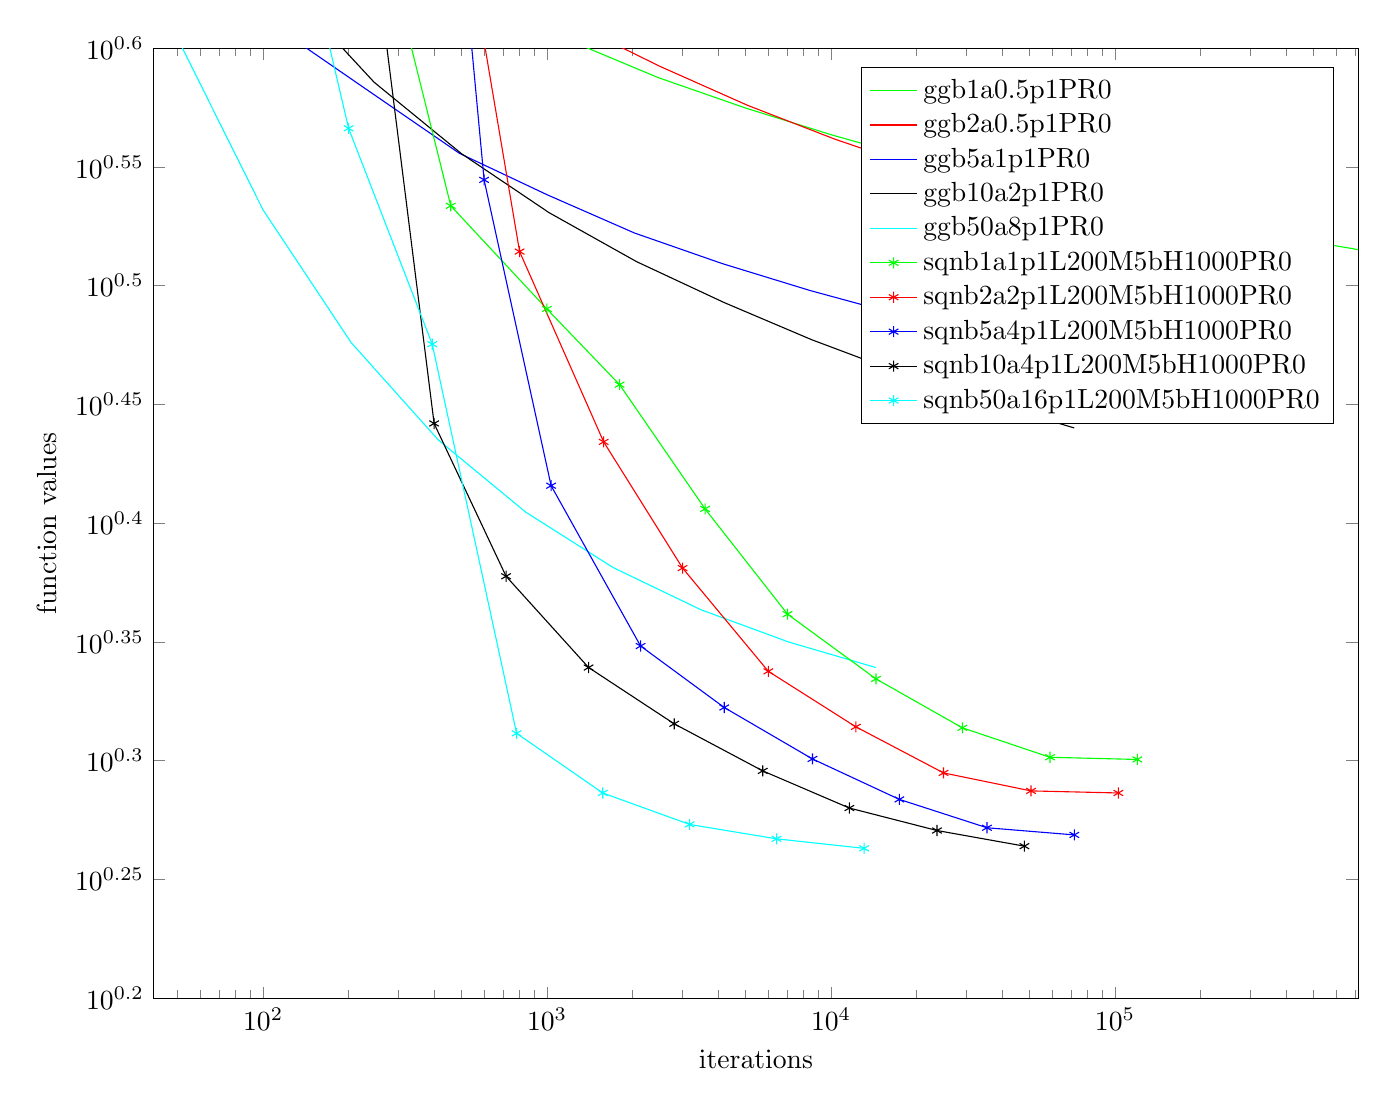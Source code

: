 % This file was created by matlab2tikz v0.4.6 running on MATLAB 8.2.
% Copyright (c) 2008--2014, Nico Schlömer <nico.schloemer@gmail.com>
% All rights reserved.
% Minimal pgfplots version: 1.3
% 
% The latest updates can be retrieved from
%   http://www.mathworks.com/matlabcentral/fileexchange/22022-matlab2tikz
% where you can also make suggestions and rate matlab2tikz.
% 
%
% defining custom colors
\definecolor{mycolor1}{rgb}{0.0,1.0,1.0}%
%
\begin{tikzpicture}

\begin{axis}[%
width=6.023in,
height=4.75in,
unbounded coords=jump,
scale only axis,
xmode=log,
xmin=0,
xmax=718530,
xminorticks=true,
xlabel={iterations},
ymode=log,
ymin=1.585,
ymax=3.981,
yminorticks=true,
ylabel={function values},
legend style={draw=black,fill=white,legend cell align=left}
]
\addplot [color=green,solid]
  table[row sep=crcr]{
1	7.739	\\
2	7.855	\\
4	7.65	\\
8	7.997	\\
17	6.76	\\
35	5.476	\\
71	4.893	\\
144	4.521	\\
292	4.335	\\
594	4.162	\\
1209	4.009	\\
2458	3.87	\\
4998	3.757	\\
10163	3.659	\\
20667	3.573	\\
42025	3.499	\\
85456	3.432	\\
173771	3.374	\\
353355	3.322	\\
718530	3.275	\\
};
\addlegendentry{ggb1a0.5p1PR0};

\addplot [color=red,solid]
  table[row sep=crcr]{
1	7.49	\\
2	7.233	\\
3	7.47	\\
4	7.408	\\
9	6.386	\\
18	5.794	\\
36	5.46	\\
72	5.103	\\
146	4.801	\\
297	4.521	\\
605	4.306	\\
1229	4.078	\\
2499	3.912	\\
5082	3.767	\\
10334	3.645	\\
21013	3.541	\\
42728	3.452	\\
86886	3.376	\\
176678	3.31	\\
359265	3.252	\\
};
\addlegendentry{ggb2a0.5p1PR0};

\addplot [color=blue,solid]
  table[row sep=crcr]{
1	7.587	\\
2	7.162	\\
3	6.856	\\
4	6.626	\\
5	6.041	\\
7	5.478	\\
15	4.936	\\
29	4.619	\\
59	4.314	\\
119	4.04	\\
242	3.811	\\
492	3.595	\\
1000	3.454	\\
2033	3.328	\\
4134	3.231	\\
8405	3.148	\\
17092	3.076	\\
34755	3.013	\\
70671	2.958	\\
143706	2.907	\\
};
\addlegendentry{ggb5a1p1PR0};

\addplot [color=black,solid]
  table[row sep=crcr]{
1	11.076	\\
2	11.385	\\
3	10.347	\\
4	9.482	\\
5	9.072	\\
6	8.86	\\
8	8.332	\\
15	7.042	\\
30	5.746	\\
60	4.653	\\
121	4.221	\\
246	3.852	\\
500	3.594	\\
1017	3.394	\\
2067	3.237	\\
4203	3.111	\\
8546	3.001	\\
17378	2.907	\\
35336	2.826	\\
71853	2.755	\\
};
\addlegendentry{ggb10a2p1PR0};

\addplot [color=mycolor1,solid]
  table[row sep=crcr]{
1	16.997	\\
2	13.837	\\
3	12.238	\\
4	10.023	\\
5	9.297	\\
6	8.38	\\
7	7.859	\\
8	7.328	\\
9	7.04	\\
12	6.418	\\
25	4.896	\\
50	4.018	\\
100	3.403	\\
204	2.993	\\
414	2.723	\\
841	2.539	\\
1710	2.406	\\
3476	2.31	\\
7068	2.239	\\
14371	2.184	\\
};
\addlegendentry{ggb50a8p1PR0};

\addplot [color=green,solid,mark=asterisk,mark options={solid}]
  table[row sep=crcr]{
1	12.494	\\
2	13.282	\\
4	12.793	\\
8	14.321	\\
17	11.758	\\
35	8.986	\\
71	7.538	\\
144	6.646	\\
200	6.081	\\
201	6.015	\\
209	4.98	\\
458	3.417	\\
998	3.092	\\
1800	2.873	\\
3600	2.547	\\
7025	2.3	\\
14400	2.16	\\
29000	2.06	\\
59000	2.002	\\
119800	1.998	\\
};
\addlegendentry{sqnb1a1p1L200M5bH1000PR0};

\addplot [color=red,solid,mark=asterisk,mark options={solid}]
  table[row sep=crcr]{
1	23.204	\\
2	20.796	\\
3	23.394	\\
4	23.042	\\
9	19.165	\\
18	16.894	\\
36	15.68	\\
72	13.762	\\
146	12.187	\\
200	5.576	\\
201	5.433	\\
400	5.336	\\
800	3.269	\\
1582	2.718	\\
3000	2.405	\\
6013	2.176	\\
12228	2.062	\\
24886	1.972	\\
50600	1.938	\\
102765	1.934	\\
};
\addlegendentry{sqnb2a2p1L200M5bH1000PR0};

\addplot [color=blue,solid,mark=asterisk,mark options={solid}]
  table[row sep=crcr]{
1	25.789	\\
2	25.776	\\
3	24.191	\\
4	23.641	\\
5	21.01	\\
7	18.504	\\
15	15.986	\\
29	13.75	\\
59	11.725	\\
119	10.024	\\
200	8.231	\\
292	8.815	\\
600	3.504	\\
1033	2.605	\\
2134	2.23	\\
4205	2.101	\\
8600	1.999	\\
17400	1.922	\\
35400	1.87	\\
71906	1.857	\\
};
\addlegendentry{sqnb5a4p1L200M5bH1000PR0};

\addplot [color=black,solid,mark=asterisk,mark options={solid}]
  table[row sep=crcr]{
1	21.254	\\
2	21.988	\\
3	20.025	\\
4	18.213	\\
5	17.285	\\
6	16.711	\\
8	15.424	\\
15	12.993	\\
30	10.28	\\
60	7.722	\\
121	6.59	\\
200	5.353	\\
400	2.767	\\
717	2.386	\\
1400	2.184	\\
2803	2.068	\\
5746	1.976	\\
11600	1.906	\\
23600	1.865	\\
47953	1.837	\\
};
\addlegendentry{sqnb10a4p1L200M5bH1000PR0};

\addplot [color=mycolor1,solid,mark=asterisk,mark options={solid}]
  table[row sep=crcr]{
1	inf	\\
2	inf	\\
3	inf	\\
4	19.827	\\
5	18.226	\\
6	16.418	\\
7	15.268	\\
8	14.267	\\
9	13.624	\\
12	12.294	\\
25	8.814	\\
50	6.74	\\
100	5.248	\\
200	3.684	\\
394	2.988	\\
781	2.049	\\
1570	1.934	\\
3176	1.876	\\
6428	1.85	\\
13071	1.833	\\
};
\addlegendentry{sqnb50a16p1L200M5bH1000PR0};

\end{axis}
\end{tikzpicture}%